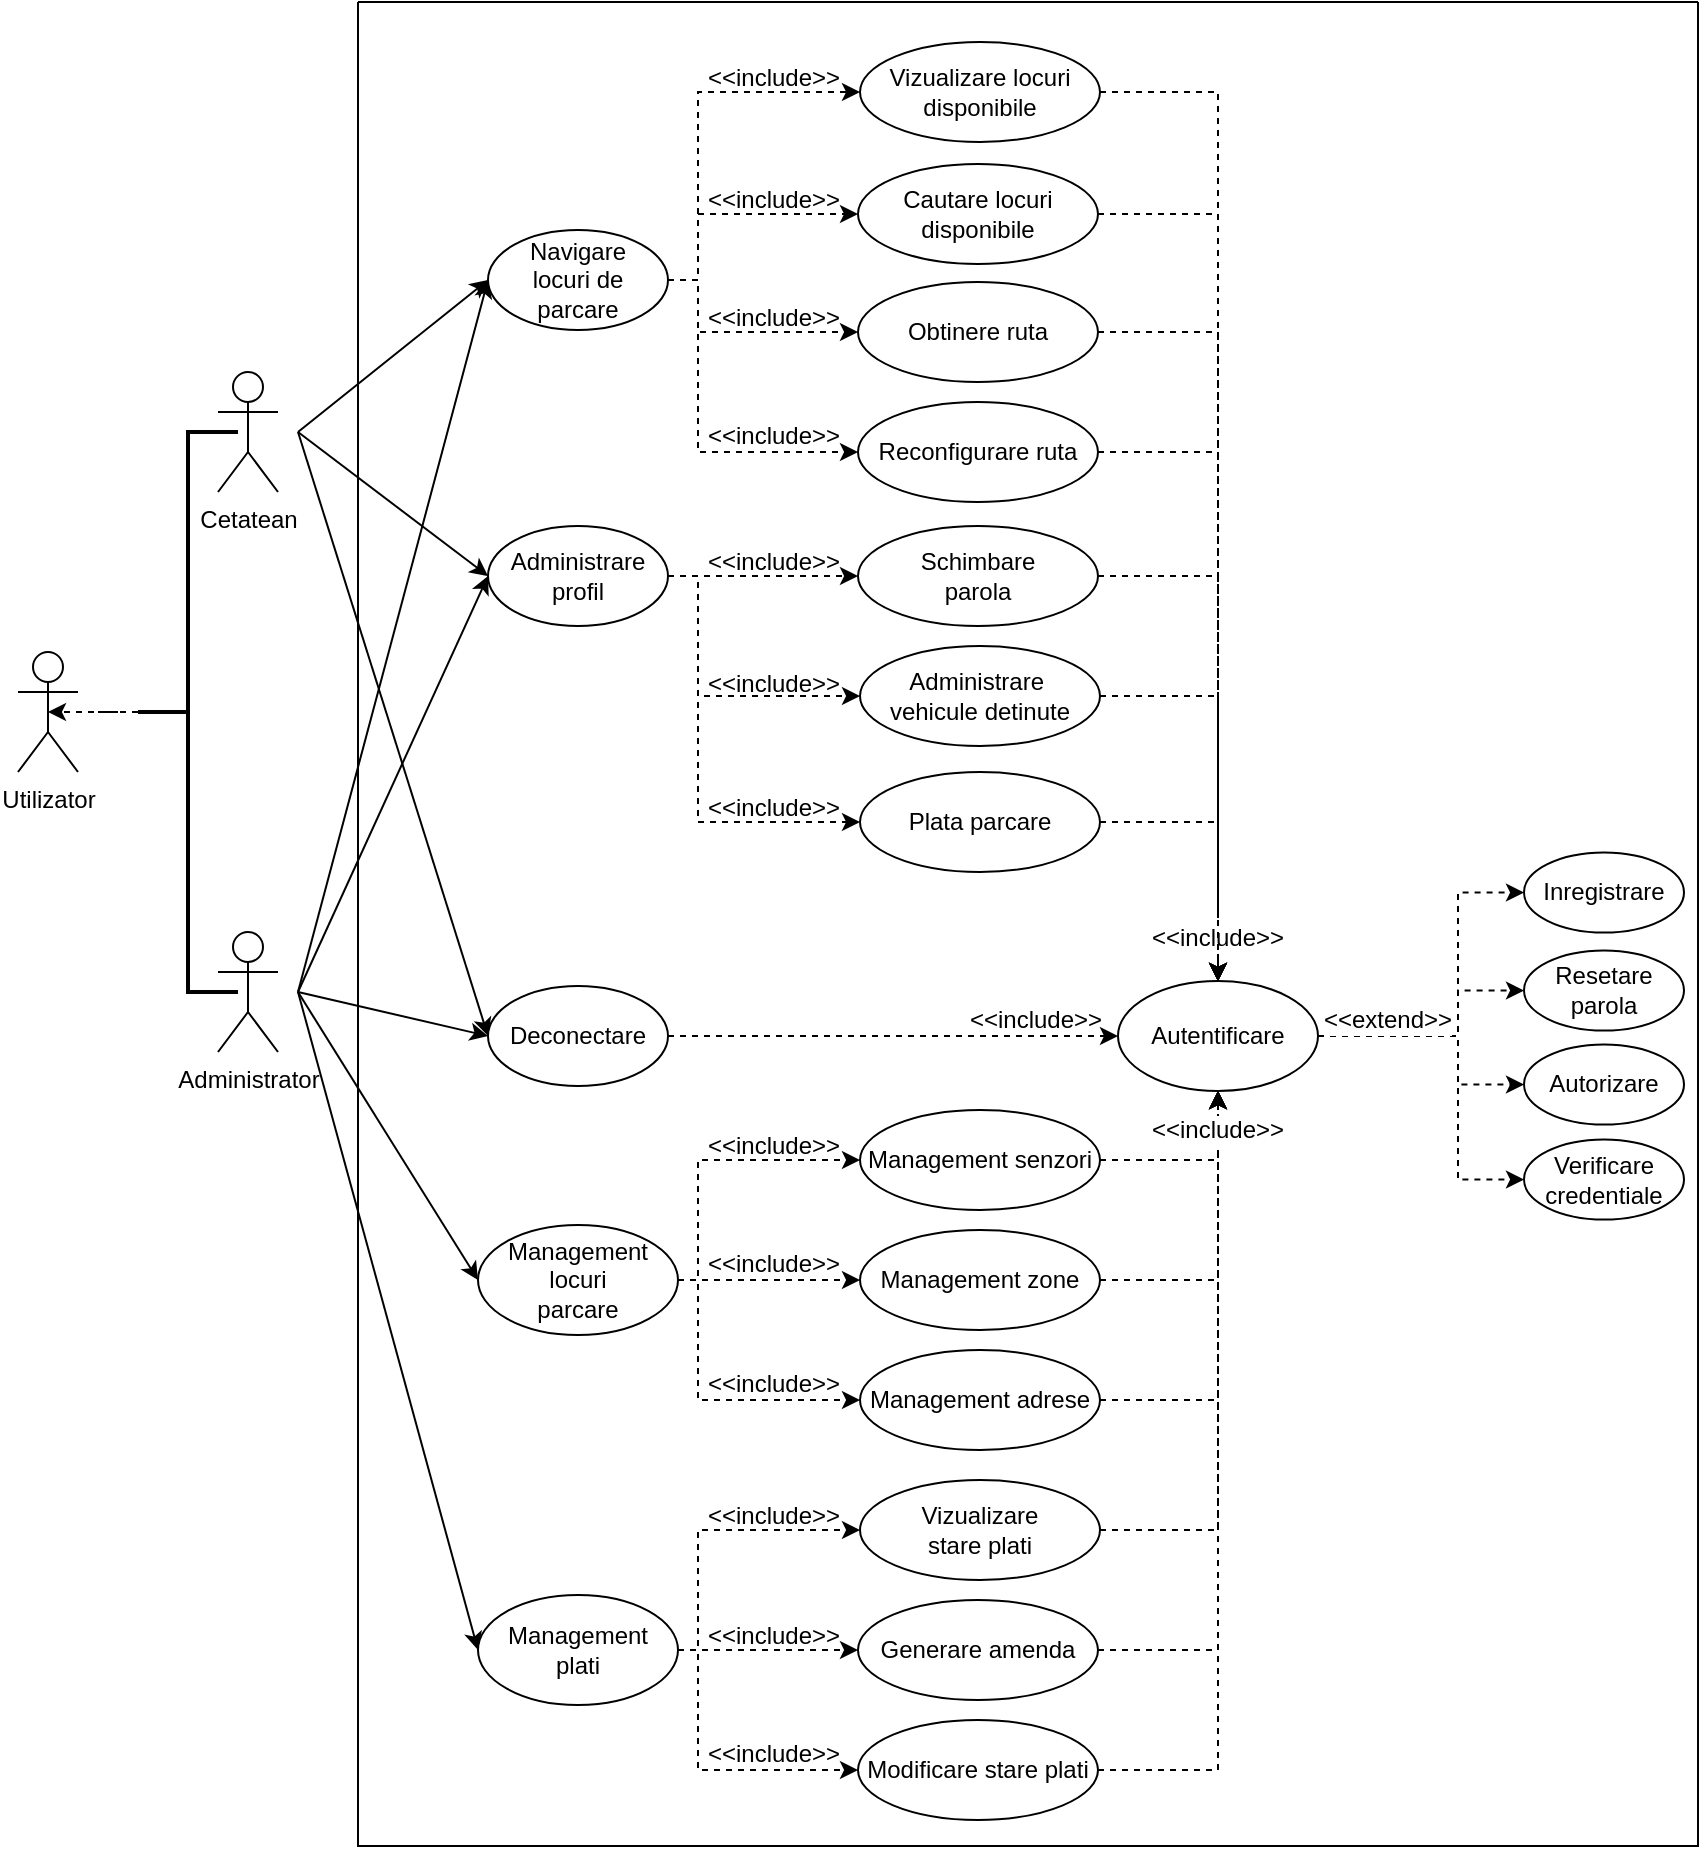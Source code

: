 <mxfile version="20.8.3" type="device"><diagram id="eVozmAhL1_JW6cTR9ojv" name="Page-1"><mxGraphModel dx="1628" dy="996" grid="1" gridSize="10" guides="1" tooltips="1" connect="1" arrows="1" fold="1" page="1" pageScale="1" pageWidth="850" pageHeight="1100" math="0" shadow="0"><root><mxCell id="0"/><mxCell id="1" parent="0"/><mxCell id="qe04FYtTc9xKxgIT4GA5-1" value="" style="swimlane;startSize=0;" vertex="1" parent="1"><mxGeometry x="200" y="25" width="670" height="922" as="geometry"/></mxCell><mxCell id="qe04FYtTc9xKxgIT4GA5-40" style="edgeStyle=orthogonalEdgeStyle;rounded=0;orthogonalLoop=1;jettySize=auto;html=1;entryX=0;entryY=0.5;entryDx=0;entryDy=0;dashed=1;" edge="1" parent="qe04FYtTc9xKxgIT4GA5-1" source="qe04FYtTc9xKxgIT4GA5-9" target="qe04FYtTc9xKxgIT4GA5-25"><mxGeometry relative="1" as="geometry"><Array as="points"><mxPoint x="170" y="139"/><mxPoint x="170" y="45"/></Array></mxGeometry></mxCell><mxCell id="qe04FYtTc9xKxgIT4GA5-41" style="edgeStyle=orthogonalEdgeStyle;rounded=0;orthogonalLoop=1;jettySize=auto;html=1;exitX=1;exitY=0.5;exitDx=0;exitDy=0;entryX=0;entryY=0.5;entryDx=0;entryDy=0;dashed=1;" edge="1" parent="qe04FYtTc9xKxgIT4GA5-1" source="qe04FYtTc9xKxgIT4GA5-9" target="qe04FYtTc9xKxgIT4GA5-29"><mxGeometry relative="1" as="geometry"><Array as="points"><mxPoint x="170" y="139"/><mxPoint x="170" y="106"/></Array></mxGeometry></mxCell><mxCell id="qe04FYtTc9xKxgIT4GA5-42" style="edgeStyle=orthogonalEdgeStyle;rounded=0;orthogonalLoop=1;jettySize=auto;html=1;entryX=0;entryY=0.5;entryDx=0;entryDy=0;dashed=1;" edge="1" parent="qe04FYtTc9xKxgIT4GA5-1" source="qe04FYtTc9xKxgIT4GA5-9" target="qe04FYtTc9xKxgIT4GA5-30"><mxGeometry relative="1" as="geometry"><Array as="points"><mxPoint x="170" y="139"/><mxPoint x="170" y="165"/></Array></mxGeometry></mxCell><mxCell id="qe04FYtTc9xKxgIT4GA5-43" style="edgeStyle=orthogonalEdgeStyle;rounded=0;orthogonalLoop=1;jettySize=auto;html=1;entryX=0;entryY=0.5;entryDx=0;entryDy=0;dashed=1;" edge="1" parent="qe04FYtTc9xKxgIT4GA5-1" source="qe04FYtTc9xKxgIT4GA5-9" target="qe04FYtTc9xKxgIT4GA5-31"><mxGeometry relative="1" as="geometry"><Array as="points"><mxPoint x="170" y="139"/><mxPoint x="170" y="225"/></Array></mxGeometry></mxCell><mxCell id="qe04FYtTc9xKxgIT4GA5-9" value="Navigare&lt;br&gt;locuri de parcare" style="ellipse;whiteSpace=wrap;html=1;" vertex="1" parent="qe04FYtTc9xKxgIT4GA5-1"><mxGeometry x="65" y="114" width="90" height="50" as="geometry"/></mxCell><mxCell id="qe04FYtTc9xKxgIT4GA5-70" style="edgeStyle=orthogonalEdgeStyle;rounded=0;orthogonalLoop=1;jettySize=auto;html=1;entryX=0;entryY=0.5;entryDx=0;entryDy=0;dashed=1;" edge="1" parent="qe04FYtTc9xKxgIT4GA5-1" source="qe04FYtTc9xKxgIT4GA5-8" target="qe04FYtTc9xKxgIT4GA5-69"><mxGeometry relative="1" as="geometry"/></mxCell><mxCell id="qe04FYtTc9xKxgIT4GA5-8" value="Deconectare" style="ellipse;whiteSpace=wrap;html=1;" vertex="1" parent="qe04FYtTc9xKxgIT4GA5-1"><mxGeometry x="65" y="492" width="90" height="50" as="geometry"/></mxCell><mxCell id="qe04FYtTc9xKxgIT4GA5-54" style="edgeStyle=orthogonalEdgeStyle;rounded=0;orthogonalLoop=1;jettySize=auto;html=1;entryX=0;entryY=0.5;entryDx=0;entryDy=0;dashed=1;" edge="1" parent="qe04FYtTc9xKxgIT4GA5-1" source="qe04FYtTc9xKxgIT4GA5-14" target="qe04FYtTc9xKxgIT4GA5-51"><mxGeometry relative="1" as="geometry"><Array as="points"><mxPoint x="170" y="639"/><mxPoint x="170" y="579"/></Array></mxGeometry></mxCell><mxCell id="qe04FYtTc9xKxgIT4GA5-55" style="edgeStyle=orthogonalEdgeStyle;rounded=0;orthogonalLoop=1;jettySize=auto;html=1;entryX=0;entryY=0.5;entryDx=0;entryDy=0;dashed=1;" edge="1" parent="qe04FYtTc9xKxgIT4GA5-1" source="qe04FYtTc9xKxgIT4GA5-14" target="qe04FYtTc9xKxgIT4GA5-52"><mxGeometry relative="1" as="geometry"/></mxCell><mxCell id="qe04FYtTc9xKxgIT4GA5-56" style="edgeStyle=orthogonalEdgeStyle;rounded=0;orthogonalLoop=1;jettySize=auto;html=1;entryX=0;entryY=0.5;entryDx=0;entryDy=0;dashed=1;" edge="1" parent="qe04FYtTc9xKxgIT4GA5-1" source="qe04FYtTc9xKxgIT4GA5-14" target="qe04FYtTc9xKxgIT4GA5-53"><mxGeometry relative="1" as="geometry"><Array as="points"><mxPoint x="170" y="639"/><mxPoint x="170" y="699"/></Array></mxGeometry></mxCell><mxCell id="qe04FYtTc9xKxgIT4GA5-14" value="Management locuri&lt;br&gt;parcare" style="ellipse;whiteSpace=wrap;html=1;" vertex="1" parent="qe04FYtTc9xKxgIT4GA5-1"><mxGeometry x="60" y="611.5" width="100" height="55" as="geometry"/></mxCell><mxCell id="qe04FYtTc9xKxgIT4GA5-63" style="edgeStyle=orthogonalEdgeStyle;rounded=0;orthogonalLoop=1;jettySize=auto;html=1;entryX=0;entryY=0.5;entryDx=0;entryDy=0;dashed=1;" edge="1" parent="qe04FYtTc9xKxgIT4GA5-1" source="qe04FYtTc9xKxgIT4GA5-16" target="qe04FYtTc9xKxgIT4GA5-60"><mxGeometry relative="1" as="geometry"><Array as="points"><mxPoint x="170" y="824"/><mxPoint x="170" y="764"/></Array></mxGeometry></mxCell><mxCell id="qe04FYtTc9xKxgIT4GA5-64" style="edgeStyle=orthogonalEdgeStyle;rounded=0;orthogonalLoop=1;jettySize=auto;html=1;entryX=0;entryY=0.5;entryDx=0;entryDy=0;dashed=1;" edge="1" parent="qe04FYtTc9xKxgIT4GA5-1" source="qe04FYtTc9xKxgIT4GA5-16" target="qe04FYtTc9xKxgIT4GA5-61"><mxGeometry relative="1" as="geometry"/></mxCell><mxCell id="qe04FYtTc9xKxgIT4GA5-65" style="edgeStyle=orthogonalEdgeStyle;rounded=0;orthogonalLoop=1;jettySize=auto;html=1;entryX=0;entryY=0.5;entryDx=0;entryDy=0;dashed=1;" edge="1" parent="qe04FYtTc9xKxgIT4GA5-1" source="qe04FYtTc9xKxgIT4GA5-16" target="qe04FYtTc9xKxgIT4GA5-62"><mxGeometry relative="1" as="geometry"><Array as="points"><mxPoint x="170" y="824"/><mxPoint x="170" y="884"/></Array></mxGeometry></mxCell><mxCell id="qe04FYtTc9xKxgIT4GA5-16" value="Management&lt;br&gt;plati" style="ellipse;whiteSpace=wrap;html=1;" vertex="1" parent="qe04FYtTc9xKxgIT4GA5-1"><mxGeometry x="60" y="796.5" width="100" height="55" as="geometry"/></mxCell><mxCell id="qe04FYtTc9xKxgIT4GA5-45" style="edgeStyle=orthogonalEdgeStyle;rounded=0;orthogonalLoop=1;jettySize=auto;html=1;entryX=0;entryY=0.5;entryDx=0;entryDy=0;dashed=1;" edge="1" parent="qe04FYtTc9xKxgIT4GA5-1" source="qe04FYtTc9xKxgIT4GA5-21" target="qe04FYtTc9xKxgIT4GA5-44"><mxGeometry relative="1" as="geometry"/></mxCell><mxCell id="qe04FYtTc9xKxgIT4GA5-47" style="edgeStyle=orthogonalEdgeStyle;rounded=0;orthogonalLoop=1;jettySize=auto;html=1;entryX=0;entryY=0.5;entryDx=0;entryDy=0;dashed=1;" edge="1" parent="qe04FYtTc9xKxgIT4GA5-1" source="qe04FYtTc9xKxgIT4GA5-21" target="qe04FYtTc9xKxgIT4GA5-46"><mxGeometry relative="1" as="geometry"><Array as="points"><mxPoint x="170" y="287"/><mxPoint x="170" y="347"/></Array></mxGeometry></mxCell><mxCell id="qe04FYtTc9xKxgIT4GA5-88" style="edgeStyle=orthogonalEdgeStyle;rounded=0;orthogonalLoop=1;jettySize=auto;html=1;entryX=0;entryY=0.5;entryDx=0;entryDy=0;dashed=1;" edge="1" parent="qe04FYtTc9xKxgIT4GA5-1" source="qe04FYtTc9xKxgIT4GA5-21" target="qe04FYtTc9xKxgIT4GA5-87"><mxGeometry relative="1" as="geometry"><Array as="points"><mxPoint x="170" y="287"/><mxPoint x="170" y="410"/></Array></mxGeometry></mxCell><mxCell id="qe04FYtTc9xKxgIT4GA5-21" value="Administrare&lt;br&gt;profil" style="ellipse;whiteSpace=wrap;html=1;" vertex="1" parent="qe04FYtTc9xKxgIT4GA5-1"><mxGeometry x="65" y="262" width="90" height="50" as="geometry"/></mxCell><mxCell id="qe04FYtTc9xKxgIT4GA5-72" style="edgeStyle=orthogonalEdgeStyle;rounded=0;orthogonalLoop=1;jettySize=auto;html=1;entryX=0.5;entryY=0;entryDx=0;entryDy=0;dashed=1;" edge="1" parent="qe04FYtTc9xKxgIT4GA5-1" source="qe04FYtTc9xKxgIT4GA5-25" target="qe04FYtTc9xKxgIT4GA5-69"><mxGeometry relative="1" as="geometry"/></mxCell><mxCell id="qe04FYtTc9xKxgIT4GA5-25" value="Vizualizare locuri disponibile" style="ellipse;whiteSpace=wrap;html=1;" vertex="1" parent="qe04FYtTc9xKxgIT4GA5-1"><mxGeometry x="251" y="20" width="120" height="50" as="geometry"/></mxCell><mxCell id="qe04FYtTc9xKxgIT4GA5-28" value="&amp;lt;&amp;lt;include&amp;gt;&amp;gt;" style="text;html=1;strokeColor=none;fillColor=none;align=center;verticalAlign=middle;whiteSpace=wrap;rounded=0;" vertex="1" parent="qe04FYtTc9xKxgIT4GA5-1"><mxGeometry x="178" y="23" width="60" height="30" as="geometry"/></mxCell><mxCell id="qe04FYtTc9xKxgIT4GA5-73" style="edgeStyle=orthogonalEdgeStyle;rounded=0;orthogonalLoop=1;jettySize=auto;html=1;entryX=0.5;entryY=0;entryDx=0;entryDy=0;dashed=1;" edge="1" parent="qe04FYtTc9xKxgIT4GA5-1" source="qe04FYtTc9xKxgIT4GA5-29" target="qe04FYtTc9xKxgIT4GA5-69"><mxGeometry relative="1" as="geometry"/></mxCell><mxCell id="qe04FYtTc9xKxgIT4GA5-29" value="Cautare locuri&lt;br&gt;disponibile" style="ellipse;whiteSpace=wrap;html=1;" vertex="1" parent="qe04FYtTc9xKxgIT4GA5-1"><mxGeometry x="250" y="81" width="120" height="50" as="geometry"/></mxCell><mxCell id="qe04FYtTc9xKxgIT4GA5-74" style="edgeStyle=orthogonalEdgeStyle;rounded=0;orthogonalLoop=1;jettySize=auto;html=1;entryX=0.5;entryY=0;entryDx=0;entryDy=0;dashed=1;" edge="1" parent="qe04FYtTc9xKxgIT4GA5-1" source="qe04FYtTc9xKxgIT4GA5-30" target="qe04FYtTc9xKxgIT4GA5-69"><mxGeometry relative="1" as="geometry"/></mxCell><mxCell id="qe04FYtTc9xKxgIT4GA5-30" value="Obtinere ruta" style="ellipse;whiteSpace=wrap;html=1;" vertex="1" parent="qe04FYtTc9xKxgIT4GA5-1"><mxGeometry x="250" y="140" width="120" height="50" as="geometry"/></mxCell><mxCell id="qe04FYtTc9xKxgIT4GA5-75" style="edgeStyle=orthogonalEdgeStyle;rounded=0;orthogonalLoop=1;jettySize=auto;html=1;entryX=0.5;entryY=0;entryDx=0;entryDy=0;dashed=1;" edge="1" parent="qe04FYtTc9xKxgIT4GA5-1" source="qe04FYtTc9xKxgIT4GA5-31" target="qe04FYtTc9xKxgIT4GA5-69"><mxGeometry relative="1" as="geometry"/></mxCell><mxCell id="qe04FYtTc9xKxgIT4GA5-31" value="Reconfigurare ruta" style="ellipse;whiteSpace=wrap;html=1;" vertex="1" parent="qe04FYtTc9xKxgIT4GA5-1"><mxGeometry x="250" y="200" width="120" height="50" as="geometry"/></mxCell><mxCell id="qe04FYtTc9xKxgIT4GA5-35" value="&amp;lt;&amp;lt;include&amp;gt;&amp;gt;" style="text;html=1;strokeColor=none;fillColor=none;align=center;verticalAlign=middle;whiteSpace=wrap;rounded=0;" vertex="1" parent="qe04FYtTc9xKxgIT4GA5-1"><mxGeometry x="178" y="84" width="60" height="30" as="geometry"/></mxCell><mxCell id="qe04FYtTc9xKxgIT4GA5-37" value="&amp;lt;&amp;lt;include&amp;gt;&amp;gt;" style="text;html=1;strokeColor=none;fillColor=none;align=center;verticalAlign=middle;whiteSpace=wrap;rounded=0;" vertex="1" parent="qe04FYtTc9xKxgIT4GA5-1"><mxGeometry x="178" y="143" width="60" height="30" as="geometry"/></mxCell><mxCell id="qe04FYtTc9xKxgIT4GA5-39" value="&amp;lt;&amp;lt;include&amp;gt;&amp;gt;" style="text;html=1;strokeColor=none;fillColor=none;align=center;verticalAlign=middle;whiteSpace=wrap;rounded=0;" vertex="1" parent="qe04FYtTc9xKxgIT4GA5-1"><mxGeometry x="178" y="202" width="60" height="30" as="geometry"/></mxCell><mxCell id="qe04FYtTc9xKxgIT4GA5-76" style="edgeStyle=orthogonalEdgeStyle;rounded=0;orthogonalLoop=1;jettySize=auto;html=1;entryX=0.5;entryY=0;entryDx=0;entryDy=0;dashed=1;" edge="1" parent="qe04FYtTc9xKxgIT4GA5-1" source="qe04FYtTc9xKxgIT4GA5-44" target="qe04FYtTc9xKxgIT4GA5-69"><mxGeometry relative="1" as="geometry"/></mxCell><mxCell id="qe04FYtTc9xKxgIT4GA5-44" value="Schimbare&lt;br&gt;parola" style="ellipse;whiteSpace=wrap;html=1;" vertex="1" parent="qe04FYtTc9xKxgIT4GA5-1"><mxGeometry x="250" y="262" width="120" height="50" as="geometry"/></mxCell><mxCell id="qe04FYtTc9xKxgIT4GA5-77" style="edgeStyle=orthogonalEdgeStyle;rounded=0;orthogonalLoop=1;jettySize=auto;html=1;entryX=0.5;entryY=0;entryDx=0;entryDy=0;dashed=1;startArrow=none;" edge="1" parent="qe04FYtTc9xKxgIT4GA5-1" source="qe04FYtTc9xKxgIT4GA5-84" target="qe04FYtTc9xKxgIT4GA5-69"><mxGeometry relative="1" as="geometry"/></mxCell><mxCell id="qe04FYtTc9xKxgIT4GA5-46" value="Administrare&amp;nbsp; vehicule detinute" style="ellipse;whiteSpace=wrap;html=1;" vertex="1" parent="qe04FYtTc9xKxgIT4GA5-1"><mxGeometry x="251" y="322" width="120" height="50" as="geometry"/></mxCell><mxCell id="qe04FYtTc9xKxgIT4GA5-48" value="&amp;lt;&amp;lt;include&amp;gt;&amp;gt;" style="text;html=1;strokeColor=none;fillColor=none;align=center;verticalAlign=middle;whiteSpace=wrap;rounded=0;" vertex="1" parent="qe04FYtTc9xKxgIT4GA5-1"><mxGeometry x="178" y="265" width="60" height="30" as="geometry"/></mxCell><mxCell id="qe04FYtTc9xKxgIT4GA5-49" value="&amp;lt;&amp;lt;include&amp;gt;&amp;gt;" style="text;html=1;strokeColor=none;fillColor=none;align=center;verticalAlign=middle;whiteSpace=wrap;rounded=0;" vertex="1" parent="qe04FYtTc9xKxgIT4GA5-1"><mxGeometry x="178" y="326" width="60" height="30" as="geometry"/></mxCell><mxCell id="qe04FYtTc9xKxgIT4GA5-78" style="edgeStyle=orthogonalEdgeStyle;rounded=0;orthogonalLoop=1;jettySize=auto;html=1;entryX=0.5;entryY=1;entryDx=0;entryDy=0;dashed=1;" edge="1" parent="qe04FYtTc9xKxgIT4GA5-1" source="qe04FYtTc9xKxgIT4GA5-51" target="qe04FYtTc9xKxgIT4GA5-69"><mxGeometry relative="1" as="geometry"/></mxCell><mxCell id="qe04FYtTc9xKxgIT4GA5-51" value="Management senzori" style="ellipse;whiteSpace=wrap;html=1;" vertex="1" parent="qe04FYtTc9xKxgIT4GA5-1"><mxGeometry x="251" y="554" width="120" height="50" as="geometry"/></mxCell><mxCell id="qe04FYtTc9xKxgIT4GA5-79" style="edgeStyle=orthogonalEdgeStyle;rounded=0;orthogonalLoop=1;jettySize=auto;html=1;entryX=0.5;entryY=1;entryDx=0;entryDy=0;dashed=1;" edge="1" parent="qe04FYtTc9xKxgIT4GA5-1" source="qe04FYtTc9xKxgIT4GA5-52" target="qe04FYtTc9xKxgIT4GA5-69"><mxGeometry relative="1" as="geometry"/></mxCell><mxCell id="qe04FYtTc9xKxgIT4GA5-52" value="Management zone" style="ellipse;whiteSpace=wrap;html=1;" vertex="1" parent="qe04FYtTc9xKxgIT4GA5-1"><mxGeometry x="251" y="614" width="120" height="50" as="geometry"/></mxCell><mxCell id="qe04FYtTc9xKxgIT4GA5-80" style="edgeStyle=orthogonalEdgeStyle;rounded=0;orthogonalLoop=1;jettySize=auto;html=1;entryX=0.5;entryY=1;entryDx=0;entryDy=0;dashed=1;" edge="1" parent="qe04FYtTc9xKxgIT4GA5-1" source="qe04FYtTc9xKxgIT4GA5-53" target="qe04FYtTc9xKxgIT4GA5-69"><mxGeometry relative="1" as="geometry"/></mxCell><mxCell id="qe04FYtTc9xKxgIT4GA5-53" value="Management adrese" style="ellipse;whiteSpace=wrap;html=1;" vertex="1" parent="qe04FYtTc9xKxgIT4GA5-1"><mxGeometry x="251" y="674" width="120" height="50" as="geometry"/></mxCell><mxCell id="qe04FYtTc9xKxgIT4GA5-57" value="&amp;lt;&amp;lt;include&amp;gt;&amp;gt;" style="text;html=1;strokeColor=none;fillColor=none;align=center;verticalAlign=middle;whiteSpace=wrap;rounded=0;" vertex="1" parent="qe04FYtTc9xKxgIT4GA5-1"><mxGeometry x="178" y="557" width="60" height="30" as="geometry"/></mxCell><mxCell id="qe04FYtTc9xKxgIT4GA5-58" value="&amp;lt;&amp;lt;include&amp;gt;&amp;gt;" style="text;html=1;strokeColor=none;fillColor=none;align=center;verticalAlign=middle;whiteSpace=wrap;rounded=0;" vertex="1" parent="qe04FYtTc9xKxgIT4GA5-1"><mxGeometry x="178" y="616" width="60" height="30" as="geometry"/></mxCell><mxCell id="qe04FYtTc9xKxgIT4GA5-59" value="&amp;lt;&amp;lt;include&amp;gt;&amp;gt;" style="text;html=1;strokeColor=none;fillColor=none;align=center;verticalAlign=middle;whiteSpace=wrap;rounded=0;" vertex="1" parent="qe04FYtTc9xKxgIT4GA5-1"><mxGeometry x="178" y="676" width="60" height="30" as="geometry"/></mxCell><mxCell id="qe04FYtTc9xKxgIT4GA5-81" style="edgeStyle=orthogonalEdgeStyle;rounded=0;orthogonalLoop=1;jettySize=auto;html=1;entryX=0.5;entryY=1;entryDx=0;entryDy=0;dashed=1;" edge="1" parent="qe04FYtTc9xKxgIT4GA5-1" source="qe04FYtTc9xKxgIT4GA5-60" target="qe04FYtTc9xKxgIT4GA5-69"><mxGeometry relative="1" as="geometry"/></mxCell><mxCell id="qe04FYtTc9xKxgIT4GA5-60" value="Vizualizare&lt;br&gt;stare plati" style="ellipse;whiteSpace=wrap;html=1;" vertex="1" parent="qe04FYtTc9xKxgIT4GA5-1"><mxGeometry x="251" y="739" width="120" height="50" as="geometry"/></mxCell><mxCell id="qe04FYtTc9xKxgIT4GA5-82" style="edgeStyle=orthogonalEdgeStyle;rounded=0;orthogonalLoop=1;jettySize=auto;html=1;entryX=0.5;entryY=1;entryDx=0;entryDy=0;dashed=1;" edge="1" parent="qe04FYtTc9xKxgIT4GA5-1" source="qe04FYtTc9xKxgIT4GA5-61" target="qe04FYtTc9xKxgIT4GA5-69"><mxGeometry relative="1" as="geometry"/></mxCell><mxCell id="qe04FYtTc9xKxgIT4GA5-61" value="Generare amenda" style="ellipse;whiteSpace=wrap;html=1;" vertex="1" parent="qe04FYtTc9xKxgIT4GA5-1"><mxGeometry x="250" y="799" width="120" height="50" as="geometry"/></mxCell><mxCell id="qe04FYtTc9xKxgIT4GA5-83" style="edgeStyle=orthogonalEdgeStyle;rounded=0;orthogonalLoop=1;jettySize=auto;html=1;entryX=0.5;entryY=1;entryDx=0;entryDy=0;dashed=1;" edge="1" parent="qe04FYtTc9xKxgIT4GA5-1" source="qe04FYtTc9xKxgIT4GA5-62" target="qe04FYtTc9xKxgIT4GA5-69"><mxGeometry relative="1" as="geometry"/></mxCell><mxCell id="qe04FYtTc9xKxgIT4GA5-62" value="Modificare stare plati" style="ellipse;whiteSpace=wrap;html=1;" vertex="1" parent="qe04FYtTc9xKxgIT4GA5-1"><mxGeometry x="250" y="859" width="120" height="50" as="geometry"/></mxCell><mxCell id="qe04FYtTc9xKxgIT4GA5-66" value="&amp;lt;&amp;lt;include&amp;gt;&amp;gt;" style="text;html=1;strokeColor=none;fillColor=none;align=center;verticalAlign=middle;whiteSpace=wrap;rounded=0;" vertex="1" parent="qe04FYtTc9xKxgIT4GA5-1"><mxGeometry x="178" y="742" width="60" height="30" as="geometry"/></mxCell><mxCell id="qe04FYtTc9xKxgIT4GA5-67" value="&amp;lt;&amp;lt;include&amp;gt;&amp;gt;" style="text;html=1;strokeColor=none;fillColor=none;align=center;verticalAlign=middle;whiteSpace=wrap;rounded=0;" vertex="1" parent="qe04FYtTc9xKxgIT4GA5-1"><mxGeometry x="178" y="802" width="60" height="30" as="geometry"/></mxCell><mxCell id="qe04FYtTc9xKxgIT4GA5-68" value="&amp;lt;&amp;lt;include&amp;gt;&amp;gt;" style="text;html=1;strokeColor=none;fillColor=none;align=center;verticalAlign=middle;whiteSpace=wrap;rounded=0;" vertex="1" parent="qe04FYtTc9xKxgIT4GA5-1"><mxGeometry x="178" y="861" width="60" height="30" as="geometry"/></mxCell><mxCell id="qe04FYtTc9xKxgIT4GA5-95" style="edgeStyle=orthogonalEdgeStyle;rounded=0;orthogonalLoop=1;jettySize=auto;html=1;entryX=0;entryY=0.5;entryDx=0;entryDy=0;dashed=1;" edge="1" parent="qe04FYtTc9xKxgIT4GA5-1" source="qe04FYtTc9xKxgIT4GA5-69" target="qe04FYtTc9xKxgIT4GA5-92"><mxGeometry relative="1" as="geometry"><Array as="points"><mxPoint x="550" y="517"/><mxPoint x="550" y="494"/></Array></mxGeometry></mxCell><mxCell id="qe04FYtTc9xKxgIT4GA5-97" style="edgeStyle=orthogonalEdgeStyle;rounded=0;orthogonalLoop=1;jettySize=auto;html=1;exitX=1;exitY=0.5;exitDx=0;exitDy=0;entryX=0;entryY=0.5;entryDx=0;entryDy=0;dashed=1;" edge="1" parent="qe04FYtTc9xKxgIT4GA5-1" source="qe04FYtTc9xKxgIT4GA5-69" target="qe04FYtTc9xKxgIT4GA5-91"><mxGeometry relative="1" as="geometry"><Array as="points"><mxPoint x="550" y="517"/><mxPoint x="550" y="445"/></Array></mxGeometry></mxCell><mxCell id="qe04FYtTc9xKxgIT4GA5-98" style="edgeStyle=orthogonalEdgeStyle;rounded=0;orthogonalLoop=1;jettySize=auto;html=1;exitX=1;exitY=0.5;exitDx=0;exitDy=0;entryX=0;entryY=0.5;entryDx=0;entryDy=0;dashed=1;" edge="1" parent="qe04FYtTc9xKxgIT4GA5-1" source="qe04FYtTc9xKxgIT4GA5-69" target="qe04FYtTc9xKxgIT4GA5-93"><mxGeometry relative="1" as="geometry"><Array as="points"><mxPoint x="550" y="517"/><mxPoint x="550" y="541"/></Array></mxGeometry></mxCell><mxCell id="qe04FYtTc9xKxgIT4GA5-99" style="edgeStyle=orthogonalEdgeStyle;rounded=0;orthogonalLoop=1;jettySize=auto;html=1;exitX=1;exitY=0.5;exitDx=0;exitDy=0;entryX=0;entryY=0.5;entryDx=0;entryDy=0;dashed=1;" edge="1" parent="qe04FYtTc9xKxgIT4GA5-1" source="qe04FYtTc9xKxgIT4GA5-69" target="qe04FYtTc9xKxgIT4GA5-94"><mxGeometry relative="1" as="geometry"><Array as="points"><mxPoint x="550" y="517"/><mxPoint x="550" y="589"/></Array></mxGeometry></mxCell><mxCell id="qe04FYtTc9xKxgIT4GA5-69" value="Autentificare" style="ellipse;whiteSpace=wrap;html=1;" vertex="1" parent="qe04FYtTc9xKxgIT4GA5-1"><mxGeometry x="380" y="489.5" width="100" height="55" as="geometry"/></mxCell><mxCell id="qe04FYtTc9xKxgIT4GA5-71" value="&amp;lt;&amp;lt;include&amp;gt;&amp;gt;" style="text;html=1;strokeColor=none;fillColor=none;align=center;verticalAlign=middle;whiteSpace=wrap;rounded=0;" vertex="1" parent="qe04FYtTc9xKxgIT4GA5-1"><mxGeometry x="309" y="494" width="60" height="30" as="geometry"/></mxCell><mxCell id="qe04FYtTc9xKxgIT4GA5-84" value="&amp;lt;&amp;lt;include&amp;gt;&amp;gt;" style="text;html=1;strokeColor=none;fillColor=none;align=center;verticalAlign=middle;whiteSpace=wrap;rounded=0;labelBackgroundColor=default;" vertex="1" parent="qe04FYtTc9xKxgIT4GA5-1"><mxGeometry x="400" y="453" width="60" height="30" as="geometry"/></mxCell><mxCell id="qe04FYtTc9xKxgIT4GA5-85" value="" style="edgeStyle=orthogonalEdgeStyle;rounded=0;orthogonalLoop=1;jettySize=auto;html=1;entryX=0.5;entryY=0;entryDx=0;entryDy=0;dashed=1;endArrow=none;" edge="1" parent="qe04FYtTc9xKxgIT4GA5-1" source="qe04FYtTc9xKxgIT4GA5-46" target="qe04FYtTc9xKxgIT4GA5-84"><mxGeometry relative="1" as="geometry"><mxPoint x="571" y="372.0" as="sourcePoint"/><mxPoint x="771" y="525.5" as="targetPoint"/></mxGeometry></mxCell><mxCell id="qe04FYtTc9xKxgIT4GA5-86" value="&amp;lt;&amp;lt;include&amp;gt;&amp;gt;" style="text;html=1;strokeColor=none;fillColor=none;align=center;verticalAlign=middle;whiteSpace=wrap;rounded=0;labelBackgroundColor=default;" vertex="1" parent="qe04FYtTc9xKxgIT4GA5-1"><mxGeometry x="400" y="548.5" width="60" height="30" as="geometry"/></mxCell><mxCell id="qe04FYtTc9xKxgIT4GA5-90" style="edgeStyle=orthogonalEdgeStyle;rounded=0;orthogonalLoop=1;jettySize=auto;html=1;entryX=0.5;entryY=0;entryDx=0;entryDy=0;dashed=1;" edge="1" parent="qe04FYtTc9xKxgIT4GA5-1" source="qe04FYtTc9xKxgIT4GA5-87" target="qe04FYtTc9xKxgIT4GA5-69"><mxGeometry relative="1" as="geometry"/></mxCell><mxCell id="qe04FYtTc9xKxgIT4GA5-87" value="Plata parcare" style="ellipse;whiteSpace=wrap;html=1;" vertex="1" parent="qe04FYtTc9xKxgIT4GA5-1"><mxGeometry x="251" y="385" width="120" height="50" as="geometry"/></mxCell><mxCell id="qe04FYtTc9xKxgIT4GA5-89" value="&amp;lt;&amp;lt;include&amp;gt;&amp;gt;" style="text;html=1;strokeColor=none;fillColor=none;align=center;verticalAlign=middle;whiteSpace=wrap;rounded=0;" vertex="1" parent="qe04FYtTc9xKxgIT4GA5-1"><mxGeometry x="178" y="388" width="60" height="30" as="geometry"/></mxCell><mxCell id="qe04FYtTc9xKxgIT4GA5-91" value="Inregistrare" style="ellipse;whiteSpace=wrap;html=1;labelBackgroundColor=none;" vertex="1" parent="qe04FYtTc9xKxgIT4GA5-1"><mxGeometry x="583" y="425.25" width="80" height="40" as="geometry"/></mxCell><mxCell id="qe04FYtTc9xKxgIT4GA5-92" value="Resetare parola" style="ellipse;whiteSpace=wrap;html=1;labelBackgroundColor=none;" vertex="1" parent="qe04FYtTc9xKxgIT4GA5-1"><mxGeometry x="583" y="474.25" width="80" height="40" as="geometry"/></mxCell><mxCell id="qe04FYtTc9xKxgIT4GA5-93" value="Autorizare" style="ellipse;whiteSpace=wrap;html=1;labelBackgroundColor=none;" vertex="1" parent="qe04FYtTc9xKxgIT4GA5-1"><mxGeometry x="583" y="521.25" width="80" height="40" as="geometry"/></mxCell><mxCell id="qe04FYtTc9xKxgIT4GA5-94" value="Verificare&lt;br&gt;credentiale" style="ellipse;whiteSpace=wrap;html=1;labelBackgroundColor=none;" vertex="1" parent="qe04FYtTc9xKxgIT4GA5-1"><mxGeometry x="583" y="568.75" width="80" height="40" as="geometry"/></mxCell><mxCell id="qe04FYtTc9xKxgIT4GA5-96" value="&amp;lt;&amp;lt;extend&amp;gt;&amp;gt;" style="text;html=1;strokeColor=none;fillColor=none;align=center;verticalAlign=middle;whiteSpace=wrap;rounded=0;labelBackgroundColor=default;" vertex="1" parent="qe04FYtTc9xKxgIT4GA5-1"><mxGeometry x="485" y="494" width="60" height="30" as="geometry"/></mxCell><mxCell id="qe04FYtTc9xKxgIT4GA5-2" value="Utilizator" style="shape=umlActor;verticalLabelPosition=bottom;verticalAlign=top;html=1;outlineConnect=0;" vertex="1" parent="1"><mxGeometry x="30" y="350" width="30" height="60" as="geometry"/></mxCell><mxCell id="qe04FYtTc9xKxgIT4GA5-3" value="Cetatean" style="shape=umlActor;verticalLabelPosition=bottom;verticalAlign=top;html=1;outlineConnect=0;" vertex="1" parent="1"><mxGeometry x="130" y="210" width="30" height="60" as="geometry"/></mxCell><mxCell id="qe04FYtTc9xKxgIT4GA5-5" value="Administrator" style="shape=umlActor;verticalLabelPosition=bottom;verticalAlign=top;html=1;outlineConnect=0;" vertex="1" parent="1"><mxGeometry x="130" y="490" width="30" height="60" as="geometry"/></mxCell><mxCell id="qe04FYtTc9xKxgIT4GA5-7" style="edgeStyle=orthogonalEdgeStyle;rounded=0;orthogonalLoop=1;jettySize=auto;html=1;entryX=0.5;entryY=0.5;entryDx=0;entryDy=0;entryPerimeter=0;dashed=1;" edge="1" parent="1" source="qe04FYtTc9xKxgIT4GA5-6" target="qe04FYtTc9xKxgIT4GA5-2"><mxGeometry relative="1" as="geometry"/></mxCell><mxCell id="qe04FYtTc9xKxgIT4GA5-6" value="" style="strokeWidth=2;html=1;shape=mxgraph.flowchart.annotation_2;align=left;labelPosition=right;pointerEvents=1;" vertex="1" parent="1"><mxGeometry x="90" y="240" width="50" height="280" as="geometry"/></mxCell><mxCell id="qe04FYtTc9xKxgIT4GA5-10" value="" style="endArrow=classic;html=1;rounded=0;entryX=0;entryY=0.5;entryDx=0;entryDy=0;" edge="1" parent="1" target="qe04FYtTc9xKxgIT4GA5-8"><mxGeometry width="50" height="50" relative="1" as="geometry"><mxPoint x="170" y="520" as="sourcePoint"/><mxPoint x="540" y="370" as="targetPoint"/></mxGeometry></mxCell><mxCell id="qe04FYtTc9xKxgIT4GA5-11" value="" style="endArrow=classic;html=1;rounded=0;entryX=0;entryY=0.5;entryDx=0;entryDy=0;" edge="1" parent="1" target="qe04FYtTc9xKxgIT4GA5-9"><mxGeometry width="50" height="50" relative="1" as="geometry"><mxPoint x="170" y="520" as="sourcePoint"/><mxPoint x="270" y="425" as="targetPoint"/></mxGeometry></mxCell><mxCell id="qe04FYtTc9xKxgIT4GA5-12" value="" style="endArrow=classic;html=1;rounded=0;entryX=0;entryY=0.5;entryDx=0;entryDy=0;" edge="1" parent="1" target="qe04FYtTc9xKxgIT4GA5-9"><mxGeometry width="50" height="50" relative="1" as="geometry"><mxPoint x="170" y="240" as="sourcePoint"/><mxPoint x="260" y="360" as="targetPoint"/></mxGeometry></mxCell><mxCell id="qe04FYtTc9xKxgIT4GA5-13" value="" style="endArrow=classic;html=1;rounded=0;entryX=0;entryY=0.5;entryDx=0;entryDy=0;" edge="1" parent="1" target="qe04FYtTc9xKxgIT4GA5-8"><mxGeometry width="50" height="50" relative="1" as="geometry"><mxPoint x="170" y="240" as="sourcePoint"/><mxPoint x="270" y="370" as="targetPoint"/></mxGeometry></mxCell><mxCell id="qe04FYtTc9xKxgIT4GA5-15" value="" style="endArrow=classic;html=1;rounded=0;entryX=0;entryY=0.5;entryDx=0;entryDy=0;" edge="1" parent="1" target="qe04FYtTc9xKxgIT4GA5-14"><mxGeometry width="50" height="50" relative="1" as="geometry"><mxPoint x="170" y="520" as="sourcePoint"/><mxPoint x="540" y="350" as="targetPoint"/></mxGeometry></mxCell><mxCell id="qe04FYtTc9xKxgIT4GA5-17" value="" style="endArrow=classic;html=1;rounded=0;entryX=0;entryY=0.5;entryDx=0;entryDy=0;" edge="1" parent="1" target="qe04FYtTc9xKxgIT4GA5-16"><mxGeometry width="50" height="50" relative="1" as="geometry"><mxPoint x="170" y="520" as="sourcePoint"/><mxPoint x="540" y="350" as="targetPoint"/></mxGeometry></mxCell><mxCell id="qe04FYtTc9xKxgIT4GA5-22" value="" style="endArrow=classic;html=1;rounded=0;entryX=0;entryY=0.5;entryDx=0;entryDy=0;" edge="1" parent="1" target="qe04FYtTc9xKxgIT4GA5-21"><mxGeometry width="50" height="50" relative="1" as="geometry"><mxPoint x="170" y="240" as="sourcePoint"/><mxPoint x="540" y="330" as="targetPoint"/></mxGeometry></mxCell><mxCell id="qe04FYtTc9xKxgIT4GA5-23" value="" style="endArrow=classic;html=1;rounded=0;entryX=0;entryY=0.5;entryDx=0;entryDy=0;" edge="1" parent="1" target="qe04FYtTc9xKxgIT4GA5-21"><mxGeometry width="50" height="50" relative="1" as="geometry"><mxPoint x="170" y="520" as="sourcePoint"/><mxPoint x="540" y="330" as="targetPoint"/></mxGeometry></mxCell></root></mxGraphModel></diagram></mxfile>